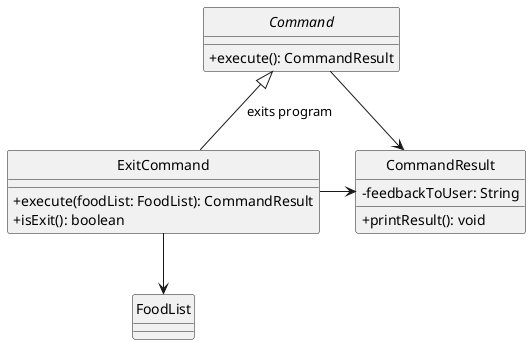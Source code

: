 @startuml
'https://plantuml.com/class-diagram

Command <|-- ExitCommand: exits program
Command -> CommandResult
ExitCommand -> CommandResult
ExitCommand --> FoodList

hide circle
skinparam classAttributeIconSize 0

abstract class Command{
    +execute(): CommandResult
}

class ExitCommand {
    +execute(foodList: FoodList): CommandResult
    +isExit(): boolean
}

class CommandResult {
    -feedbackToUser: String
    +printResult(): void
}

class FoodList {
}

@enduml